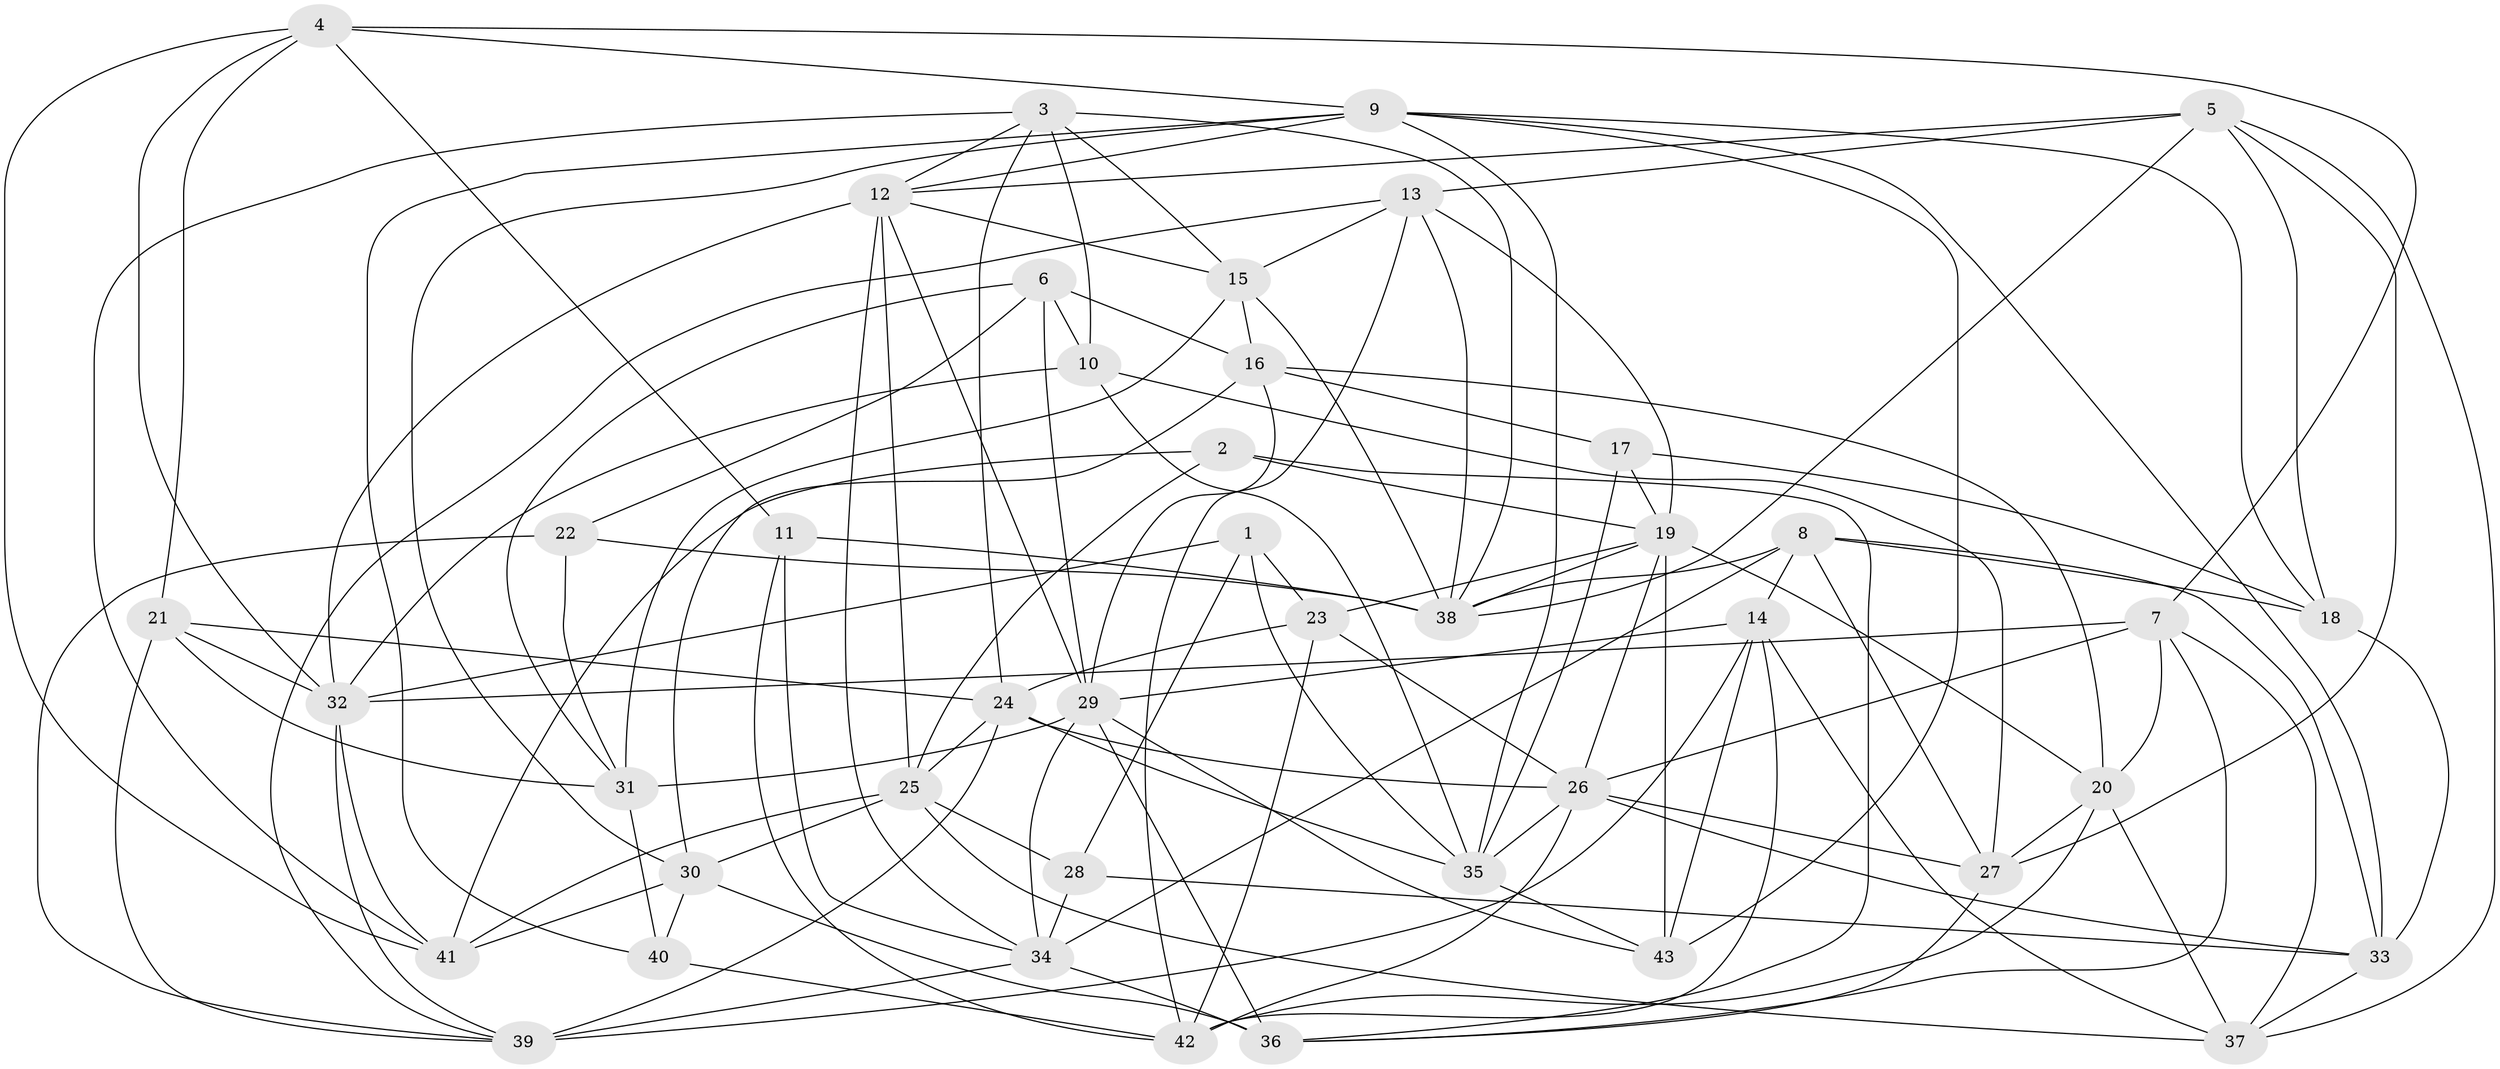 // original degree distribution, {4: 1.0}
// Generated by graph-tools (version 1.1) at 2025/38/03/04/25 23:38:04]
// undirected, 43 vertices, 129 edges
graph export_dot {
  node [color=gray90,style=filled];
  1;
  2;
  3;
  4;
  5;
  6;
  7;
  8;
  9;
  10;
  11;
  12;
  13;
  14;
  15;
  16;
  17;
  18;
  19;
  20;
  21;
  22;
  23;
  24;
  25;
  26;
  27;
  28;
  29;
  30;
  31;
  32;
  33;
  34;
  35;
  36;
  37;
  38;
  39;
  40;
  41;
  42;
  43;
  1 -- 23 [weight=1.0];
  1 -- 28 [weight=1.0];
  1 -- 32 [weight=1.0];
  1 -- 35 [weight=1.0];
  2 -- 19 [weight=1.0];
  2 -- 25 [weight=1.0];
  2 -- 36 [weight=1.0];
  2 -- 41 [weight=1.0];
  3 -- 10 [weight=1.0];
  3 -- 12 [weight=1.0];
  3 -- 15 [weight=1.0];
  3 -- 24 [weight=1.0];
  3 -- 38 [weight=1.0];
  3 -- 41 [weight=1.0];
  4 -- 7 [weight=1.0];
  4 -- 9 [weight=1.0];
  4 -- 11 [weight=1.0];
  4 -- 21 [weight=1.0];
  4 -- 32 [weight=1.0];
  4 -- 41 [weight=1.0];
  5 -- 12 [weight=1.0];
  5 -- 13 [weight=1.0];
  5 -- 18 [weight=1.0];
  5 -- 27 [weight=1.0];
  5 -- 37 [weight=1.0];
  5 -- 38 [weight=1.0];
  6 -- 10 [weight=2.0];
  6 -- 16 [weight=1.0];
  6 -- 22 [weight=1.0];
  6 -- 29 [weight=1.0];
  6 -- 31 [weight=1.0];
  7 -- 20 [weight=1.0];
  7 -- 26 [weight=1.0];
  7 -- 32 [weight=1.0];
  7 -- 36 [weight=1.0];
  7 -- 37 [weight=1.0];
  8 -- 14 [weight=1.0];
  8 -- 18 [weight=1.0];
  8 -- 27 [weight=1.0];
  8 -- 33 [weight=1.0];
  8 -- 34 [weight=1.0];
  8 -- 38 [weight=1.0];
  9 -- 12 [weight=1.0];
  9 -- 18 [weight=1.0];
  9 -- 30 [weight=1.0];
  9 -- 33 [weight=1.0];
  9 -- 35 [weight=1.0];
  9 -- 40 [weight=1.0];
  9 -- 43 [weight=1.0];
  10 -- 27 [weight=1.0];
  10 -- 32 [weight=1.0];
  10 -- 35 [weight=1.0];
  11 -- 34 [weight=1.0];
  11 -- 38 [weight=1.0];
  11 -- 42 [weight=1.0];
  12 -- 15 [weight=1.0];
  12 -- 25 [weight=1.0];
  12 -- 29 [weight=1.0];
  12 -- 32 [weight=1.0];
  12 -- 34 [weight=1.0];
  13 -- 15 [weight=1.0];
  13 -- 19 [weight=1.0];
  13 -- 38 [weight=1.0];
  13 -- 39 [weight=1.0];
  13 -- 42 [weight=1.0];
  14 -- 29 [weight=1.0];
  14 -- 37 [weight=1.0];
  14 -- 39 [weight=1.0];
  14 -- 42 [weight=1.0];
  14 -- 43 [weight=1.0];
  15 -- 16 [weight=1.0];
  15 -- 31 [weight=1.0];
  15 -- 38 [weight=1.0];
  16 -- 17 [weight=1.0];
  16 -- 20 [weight=1.0];
  16 -- 29 [weight=1.0];
  16 -- 30 [weight=1.0];
  17 -- 18 [weight=1.0];
  17 -- 19 [weight=1.0];
  17 -- 35 [weight=1.0];
  18 -- 33 [weight=2.0];
  19 -- 20 [weight=1.0];
  19 -- 23 [weight=1.0];
  19 -- 26 [weight=1.0];
  19 -- 38 [weight=1.0];
  19 -- 43 [weight=1.0];
  20 -- 27 [weight=1.0];
  20 -- 37 [weight=1.0];
  20 -- 42 [weight=1.0];
  21 -- 24 [weight=1.0];
  21 -- 31 [weight=2.0];
  21 -- 32 [weight=1.0];
  21 -- 39 [weight=1.0];
  22 -- 31 [weight=1.0];
  22 -- 38 [weight=1.0];
  22 -- 39 [weight=1.0];
  23 -- 24 [weight=2.0];
  23 -- 26 [weight=1.0];
  23 -- 42 [weight=1.0];
  24 -- 25 [weight=1.0];
  24 -- 26 [weight=1.0];
  24 -- 35 [weight=1.0];
  24 -- 39 [weight=1.0];
  25 -- 28 [weight=2.0];
  25 -- 30 [weight=1.0];
  25 -- 37 [weight=1.0];
  25 -- 41 [weight=1.0];
  26 -- 27 [weight=1.0];
  26 -- 33 [weight=1.0];
  26 -- 35 [weight=1.0];
  26 -- 42 [weight=1.0];
  27 -- 36 [weight=1.0];
  28 -- 33 [weight=2.0];
  28 -- 34 [weight=1.0];
  29 -- 31 [weight=3.0];
  29 -- 34 [weight=1.0];
  29 -- 36 [weight=1.0];
  29 -- 43 [weight=1.0];
  30 -- 36 [weight=1.0];
  30 -- 40 [weight=1.0];
  30 -- 41 [weight=1.0];
  31 -- 40 [weight=2.0];
  32 -- 39 [weight=1.0];
  32 -- 41 [weight=1.0];
  33 -- 37 [weight=1.0];
  34 -- 36 [weight=3.0];
  34 -- 39 [weight=2.0];
  35 -- 43 [weight=2.0];
  40 -- 42 [weight=2.0];
}
